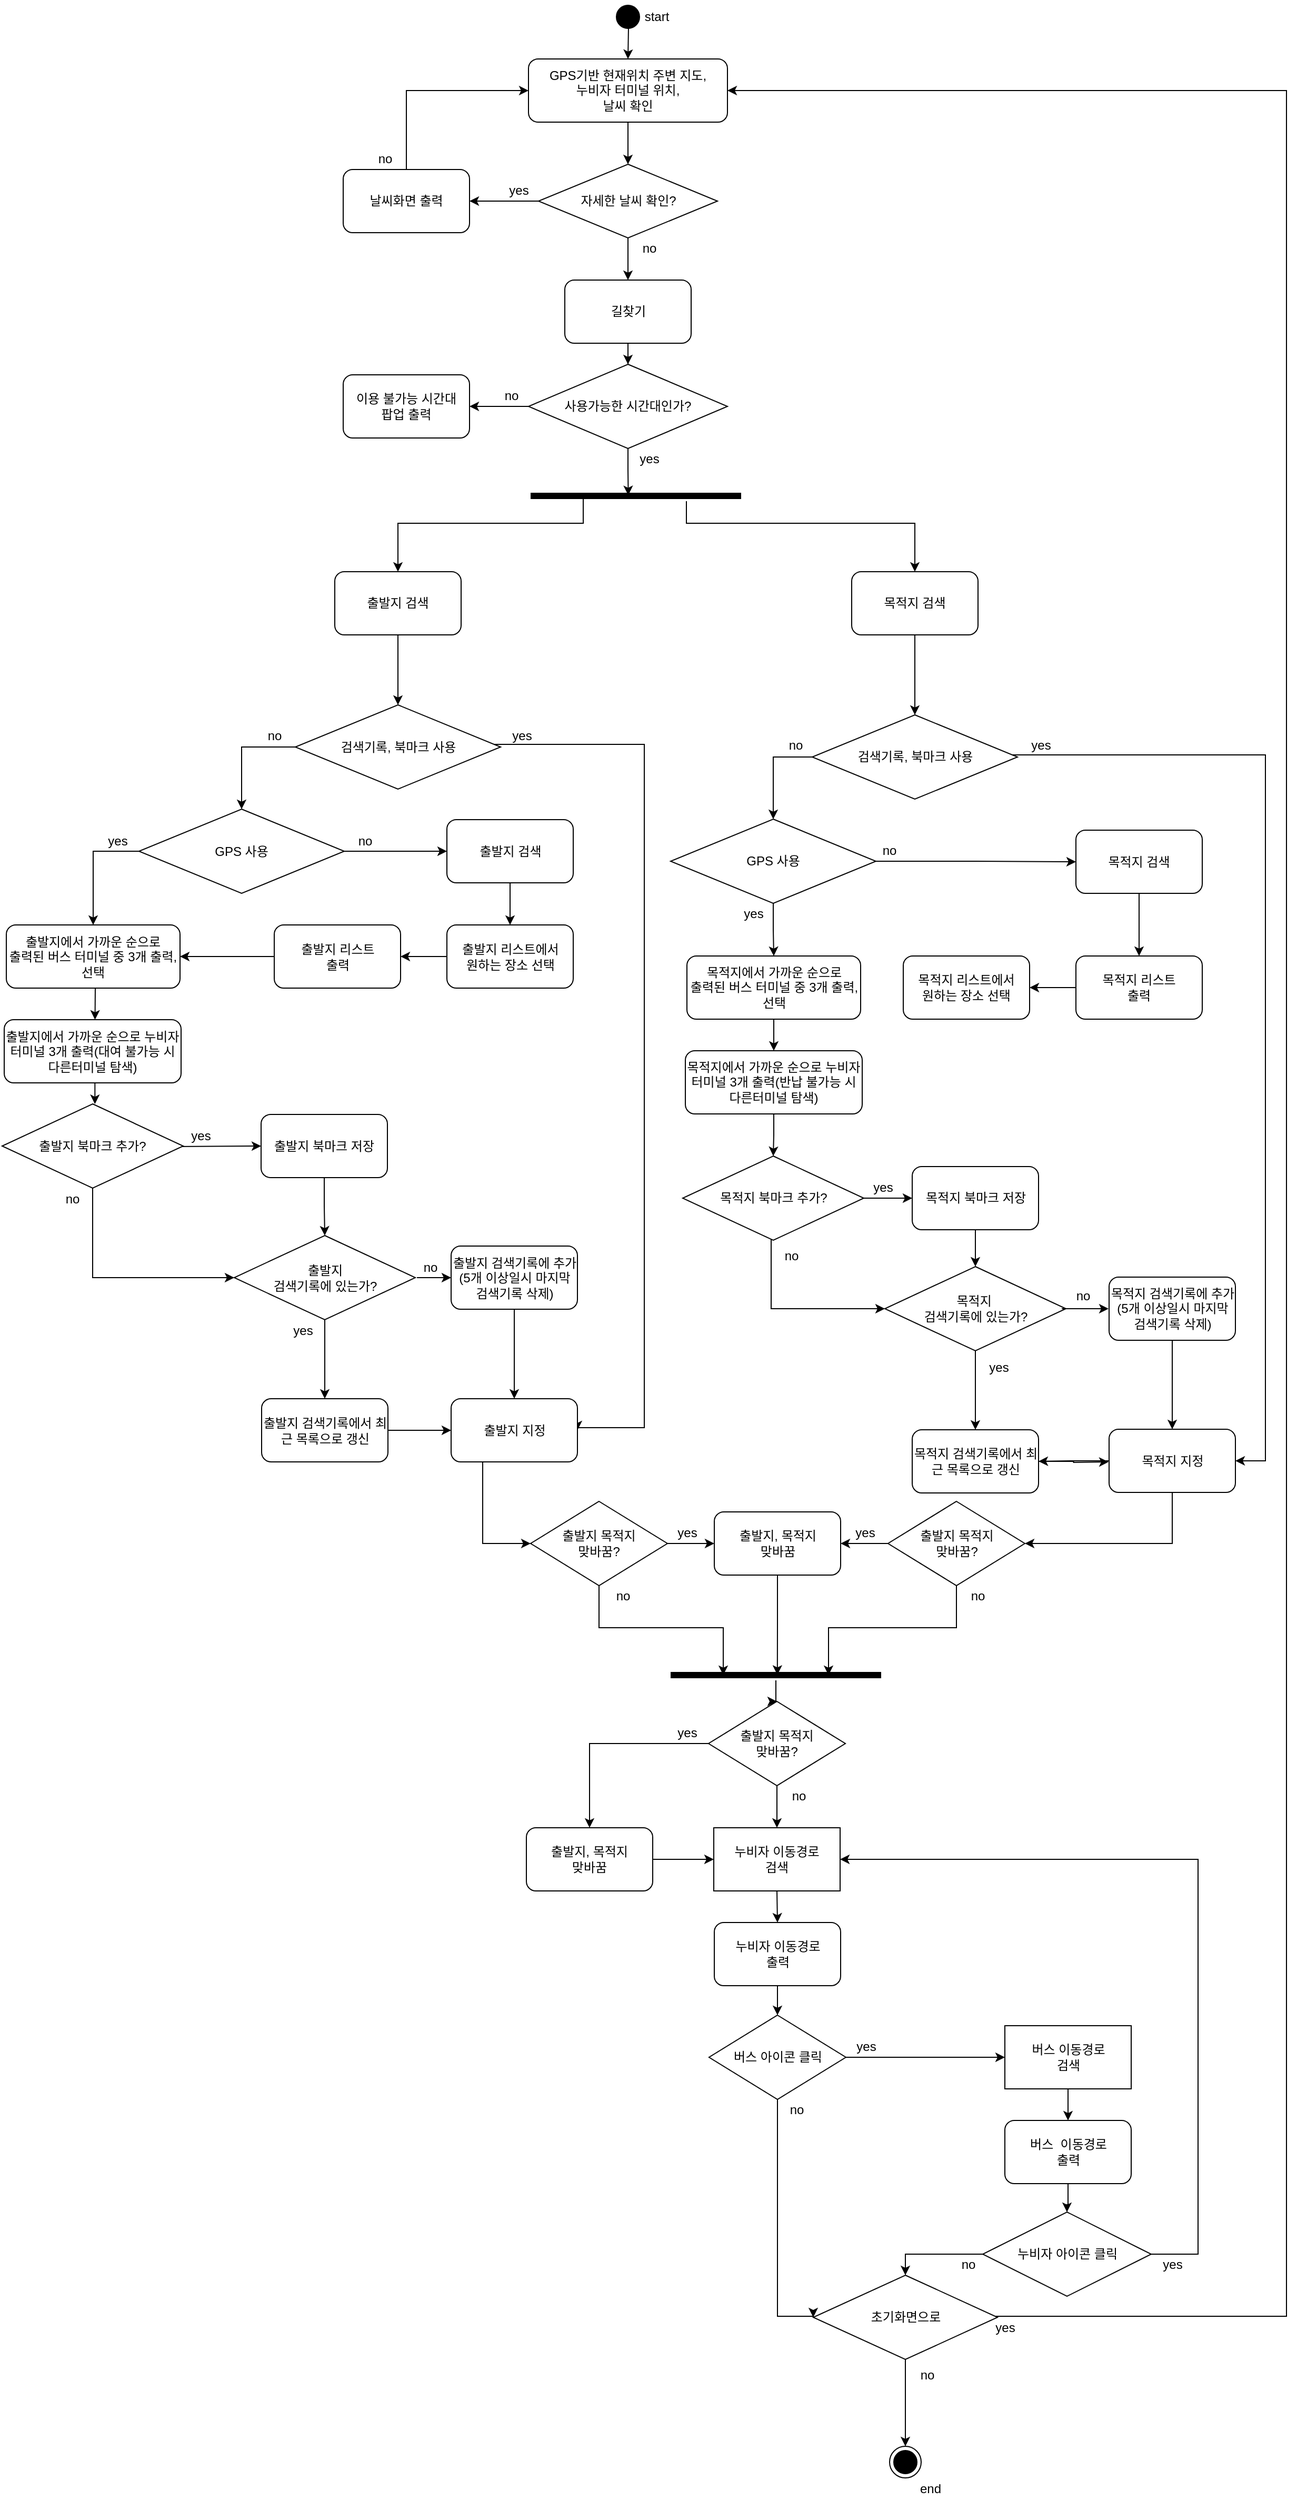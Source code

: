 <mxfile version="12.2.3" type="device" pages="1"><diagram id="voojfYDVaYr_QGPPQN8t" name="Page-1"><mxGraphModel dx="1173" dy="583" grid="1" gridSize="10" guides="1" tooltips="1" connect="1" arrows="1" fold="1" page="1" pageScale="1" pageWidth="827" pageHeight="1169" math="0" shadow="0"><root><mxCell id="0"/><mxCell id="1" parent="0"/><mxCell id="6uyjMavUp8ukSpGqGMeQ-25" style="edgeStyle=orthogonalEdgeStyle;rounded=0;orthogonalLoop=1;jettySize=auto;html=1;entryX=0.5;entryY=0;entryDx=0;entryDy=0;" parent="1" target="6uyjMavUp8ukSpGqGMeQ-9" edge="1"><mxGeometry relative="1" as="geometry"><mxPoint x="805" y="95" as="sourcePoint"/></mxGeometry></mxCell><mxCell id="6uyjMavUp8ukSpGqGMeQ-2" value="" style="ellipse;html=1;shape=startState;fillColor=#000000;strokeColor=#000000;" parent="1" vertex="1"><mxGeometry x="789.5" y="70" width="30" height="30" as="geometry"/></mxCell><mxCell id="6uyjMavUp8ukSpGqGMeQ-360" style="edgeStyle=orthogonalEdgeStyle;rounded=0;orthogonalLoop=1;jettySize=auto;html=1;entryX=0.5;entryY=0;entryDx=0;entryDy=0;strokeColor=#000000;" parent="1" source="6uyjMavUp8ukSpGqGMeQ-9" target="6uyjMavUp8ukSpGqGMeQ-359" edge="1"><mxGeometry relative="1" as="geometry"/></mxCell><mxCell id="6uyjMavUp8ukSpGqGMeQ-9" value="GPS기반 현재위치 주변 지도,&lt;br&gt;누비자 터미널 위치,&lt;br&gt;날씨 확인" style="rounded=1;whiteSpace=wrap;html=1;" parent="1" vertex="1"><mxGeometry x="710" y="125" width="189" height="60" as="geometry"/></mxCell><mxCell id="6uyjMavUp8ukSpGqGMeQ-273" style="edgeStyle=orthogonalEdgeStyle;rounded=0;orthogonalLoop=1;jettySize=auto;html=1;entryX=0.5;entryY=0;entryDx=0;entryDy=0;strokeColor=#000000;" parent="1" source="6uyjMavUp8ukSpGqGMeQ-11" target="6uyjMavUp8ukSpGqGMeQ-271" edge="1"><mxGeometry relative="1" as="geometry"/></mxCell><mxCell id="6uyjMavUp8ukSpGqGMeQ-11" value="길찾기" style="rounded=1;whiteSpace=wrap;html=1;" parent="1" vertex="1"><mxGeometry x="744.5" y="335" width="120" height="60" as="geometry"/></mxCell><mxCell id="6uyjMavUp8ukSpGqGMeQ-69" style="edgeStyle=orthogonalEdgeStyle;rounded=0;orthogonalLoop=1;jettySize=auto;html=1;exitX=0.25;exitY=0.5;exitDx=0;exitDy=0;exitPerimeter=0;entryX=0.5;entryY=0;entryDx=0;entryDy=0;strokeColor=#000000;" parent="1" source="6uyjMavUp8ukSpGqGMeQ-26" target="6uyjMavUp8ukSpGqGMeQ-30" edge="1"><mxGeometry relative="1" as="geometry"><mxPoint x="692" y="510" as="sourcePoint"/><Array as="points"><mxPoint x="762" y="566"/><mxPoint x="586" y="566"/></Array></mxGeometry></mxCell><mxCell id="lNRiD60QKRUH_Le9lWER-9" style="edgeStyle=orthogonalEdgeStyle;rounded=0;orthogonalLoop=1;jettySize=auto;html=1;entryX=0.5;entryY=0;entryDx=0;entryDy=0;" edge="1" parent="1" source="6uyjMavUp8ukSpGqGMeQ-26" target="6uyjMavUp8ukSpGqGMeQ-31"><mxGeometry relative="1" as="geometry"><Array as="points"><mxPoint x="860" y="566"/><mxPoint x="1077" y="566"/></Array></mxGeometry></mxCell><mxCell id="6uyjMavUp8ukSpGqGMeQ-26" value="" style="shape=line;html=1;strokeWidth=6;strokeColor=#000000;" parent="1" vertex="1"><mxGeometry x="712" y="535" width="200" height="10" as="geometry"/></mxCell><mxCell id="6uyjMavUp8ukSpGqGMeQ-58" style="edgeStyle=orthogonalEdgeStyle;rounded=0;orthogonalLoop=1;jettySize=auto;html=1;exitX=0.5;exitY=1;exitDx=0;exitDy=0;entryX=0.5;entryY=0;entryDx=0;entryDy=0;" parent="1" source="6uyjMavUp8ukSpGqGMeQ-30" target="6uyjMavUp8ukSpGqGMeQ-33" edge="1"><mxGeometry relative="1" as="geometry"/></mxCell><mxCell id="6uyjMavUp8ukSpGqGMeQ-30" value="출발지 검색" style="rounded=1;whiteSpace=wrap;html=1;" parent="1" vertex="1"><mxGeometry x="526" y="612" width="120" height="60" as="geometry"/></mxCell><mxCell id="6uyjMavUp8ukSpGqGMeQ-117" style="edgeStyle=orthogonalEdgeStyle;rounded=0;orthogonalLoop=1;jettySize=auto;html=1;entryX=0.5;entryY=0;entryDx=0;entryDy=0;strokeColor=#000000;" parent="1" source="6uyjMavUp8ukSpGqGMeQ-31" target="6uyjMavUp8ukSpGqGMeQ-116" edge="1"><mxGeometry relative="1" as="geometry"/></mxCell><mxCell id="6uyjMavUp8ukSpGqGMeQ-31" value="목적지 검색" style="rounded=1;whiteSpace=wrap;html=1;" parent="1" vertex="1"><mxGeometry x="1017" y="612" width="120" height="60" as="geometry"/></mxCell><mxCell id="6uyjMavUp8ukSpGqGMeQ-68" style="edgeStyle=orthogonalEdgeStyle;rounded=0;orthogonalLoop=1;jettySize=auto;html=1;exitX=0;exitY=0.5;exitDx=0;exitDy=0;entryX=0.5;entryY=0;entryDx=0;entryDy=0;strokeColor=#000000;" parent="1" source="6uyjMavUp8ukSpGqGMeQ-33" target="6uyjMavUp8ukSpGqGMeQ-35" edge="1"><mxGeometry relative="1" as="geometry"/></mxCell><mxCell id="6uyjMavUp8ukSpGqGMeQ-82" style="edgeStyle=orthogonalEdgeStyle;rounded=0;orthogonalLoop=1;jettySize=auto;html=1;entryX=1;entryY=0.5;entryDx=0;entryDy=0;strokeColor=#000000;" parent="1" source="6uyjMavUp8ukSpGqGMeQ-33" target="6uyjMavUp8ukSpGqGMeQ-79" edge="1"><mxGeometry relative="1" as="geometry"><Array as="points"><mxPoint x="820" y="776"/><mxPoint x="820" y="1425"/></Array></mxGeometry></mxCell><mxCell id="6uyjMavUp8ukSpGqGMeQ-33" value="검색기록, 북마크 사용" style="rhombus;whiteSpace=wrap;html=1;" parent="1" vertex="1"><mxGeometry x="488.5" y="738.5" width="195" height="80" as="geometry"/></mxCell><mxCell id="6uyjMavUp8ukSpGqGMeQ-67" style="edgeStyle=orthogonalEdgeStyle;rounded=0;orthogonalLoop=1;jettySize=auto;html=1;exitX=0;exitY=0.5;exitDx=0;exitDy=0;entryX=0.5;entryY=0;entryDx=0;entryDy=0;strokeColor=#000000;" parent="1" source="6uyjMavUp8ukSpGqGMeQ-35" edge="1" target="6uyjMavUp8ukSpGqGMeQ-43"><mxGeometry relative="1" as="geometry"><mxPoint x="130.667" y="947.667" as="targetPoint"/></mxGeometry></mxCell><mxCell id="lNRiD60QKRUH_Le9lWER-1" style="edgeStyle=orthogonalEdgeStyle;rounded=0;orthogonalLoop=1;jettySize=auto;html=1;entryX=0;entryY=0.5;entryDx=0;entryDy=0;" edge="1" parent="1" source="6uyjMavUp8ukSpGqGMeQ-35" target="6uyjMavUp8ukSpGqGMeQ-40"><mxGeometry relative="1" as="geometry"/></mxCell><mxCell id="6uyjMavUp8ukSpGqGMeQ-35" value="GPS 사용" style="rhombus;whiteSpace=wrap;html=1;" parent="1" vertex="1"><mxGeometry x="340" y="837.5" width="195" height="80" as="geometry"/></mxCell><mxCell id="6uyjMavUp8ukSpGqGMeQ-36" value="yes" style="text;html=1;strokeColor=none;fillColor=none;align=center;verticalAlign=middle;whiteSpace=wrap;rounded=0;" parent="1" vertex="1"><mxGeometry x="300" y="857.5" width="40" height="20" as="geometry"/></mxCell><mxCell id="6uyjMavUp8ukSpGqGMeQ-37" value="yes" style="text;html=1;strokeColor=none;fillColor=none;align=center;verticalAlign=middle;whiteSpace=wrap;rounded=0;" parent="1" vertex="1"><mxGeometry x="683.5" y="757.5" width="40" height="20" as="geometry"/></mxCell><mxCell id="6uyjMavUp8ukSpGqGMeQ-38" value="no" style="text;html=1;strokeColor=none;fillColor=none;align=center;verticalAlign=middle;whiteSpace=wrap;rounded=0;" parent="1" vertex="1"><mxGeometry x="448.5" y="757.5" width="40" height="20" as="geometry"/></mxCell><mxCell id="6uyjMavUp8ukSpGqGMeQ-39" value="no" style="text;html=1;strokeColor=none;fillColor=none;align=center;verticalAlign=middle;whiteSpace=wrap;rounded=0;" parent="1" vertex="1"><mxGeometry x="535" y="857.5" width="40" height="20" as="geometry"/></mxCell><mxCell id="lNRiD60QKRUH_Le9lWER-2" style="edgeStyle=orthogonalEdgeStyle;rounded=0;orthogonalLoop=1;jettySize=auto;html=1;entryX=0.5;entryY=0;entryDx=0;entryDy=0;" edge="1" parent="1" source="6uyjMavUp8ukSpGqGMeQ-40" target="OLbl4GY34blE0rH3LOxg-13"><mxGeometry relative="1" as="geometry"/></mxCell><mxCell id="6uyjMavUp8ukSpGqGMeQ-40" value="출발지 검색" style="rounded=1;whiteSpace=wrap;html=1;" parent="1" vertex="1"><mxGeometry x="632.5" y="847.5" width="120" height="60" as="geometry"/></mxCell><mxCell id="6uyjMavUp8ukSpGqGMeQ-43" value="출발지에서 가까운 순으로 &lt;br&gt;출력된 버스 터미널 중 3개 출력, 선택" style="rounded=1;whiteSpace=wrap;html=1;" parent="1" vertex="1"><mxGeometry x="214" y="947.5" width="165" height="60" as="geometry"/></mxCell><mxCell id="6uyjMavUp8ukSpGqGMeQ-254" style="edgeStyle=orthogonalEdgeStyle;rounded=0;orthogonalLoop=1;jettySize=auto;html=1;entryX=0.5;entryY=0;entryDx=0;entryDy=0;strokeColor=#000000;" parent="1" edge="1"><mxGeometry relative="1" as="geometry"><mxPoint x="298.167" y="1097.5" as="sourcePoint"/><mxPoint x="298.167" y="1117.667" as="targetPoint"/></mxGeometry></mxCell><mxCell id="6uyjMavUp8ukSpGqGMeQ-44" value="출발지에서 가까운 순으로 누비자 터미널 3개 출력(대여 불가능 시 다른터미널 탐색)" style="rounded=1;whiteSpace=wrap;html=1;" parent="1" vertex="1"><mxGeometry x="212" y="1037.5" width="168" height="60" as="geometry"/></mxCell><mxCell id="6uyjMavUp8ukSpGqGMeQ-75" style="edgeStyle=orthogonalEdgeStyle;rounded=0;orthogonalLoop=1;jettySize=auto;html=1;entryX=0.5;entryY=0;entryDx=0;entryDy=0;strokeColor=#000000;" parent="1" source="6uyjMavUp8ukSpGqGMeQ-45" target="6uyjMavUp8ukSpGqGMeQ-64" edge="1"><mxGeometry relative="1" as="geometry"/></mxCell><mxCell id="6uyjMavUp8ukSpGqGMeQ-45" value="출발지 &lt;br&gt;검색기록에 있는가?" style="rhombus;whiteSpace=wrap;html=1;" parent="1" vertex="1"><mxGeometry x="430.5" y="1242.5" width="172" height="80" as="geometry"/></mxCell><mxCell id="6uyjMavUp8ukSpGqGMeQ-81" style="edgeStyle=orthogonalEdgeStyle;rounded=0;orthogonalLoop=1;jettySize=auto;html=1;entryX=0.5;entryY=0;entryDx=0;entryDy=0;strokeColor=#000000;" parent="1" source="6uyjMavUp8ukSpGqGMeQ-47" target="6uyjMavUp8ukSpGqGMeQ-79" edge="1"><mxGeometry relative="1" as="geometry"/></mxCell><mxCell id="6uyjMavUp8ukSpGqGMeQ-47" value="출발지 검색기록에 추가(5개 이상일시 마지막 검색기록 삭제)" style="rounded=1;whiteSpace=wrap;html=1;" parent="1" vertex="1"><mxGeometry x="636.5" y="1252.5" width="120" height="60" as="geometry"/></mxCell><mxCell id="6uyjMavUp8ukSpGqGMeQ-48" value="" style="endArrow=classic;html=1;entryX=0;entryY=0.5;entryDx=0;entryDy=0;" parent="1" target="6uyjMavUp8ukSpGqGMeQ-47" edge="1"><mxGeometry width="50" height="50" relative="1" as="geometry"><mxPoint x="604" y="1282.5" as="sourcePoint"/><mxPoint x="334" y="1292.5" as="targetPoint"/></mxGeometry></mxCell><mxCell id="6uyjMavUp8ukSpGqGMeQ-49" value="no" style="text;html=1;strokeColor=none;fillColor=none;align=center;verticalAlign=middle;whiteSpace=wrap;rounded=0;" parent="1" vertex="1"><mxGeometry x="596.5" y="1262.5" width="40" height="20" as="geometry"/></mxCell><mxCell id="6uyjMavUp8ukSpGqGMeQ-50" value="" style="endArrow=classic;html=1;exitX=0.5;exitY=1;exitDx=0;exitDy=0;" parent="1" edge="1"><mxGeometry width="50" height="50" relative="1" as="geometry"><mxPoint x="298.5" y="1007.5" as="sourcePoint"/><mxPoint x="298.25" y="1037.5" as="targetPoint"/></mxGeometry></mxCell><mxCell id="6uyjMavUp8ukSpGqGMeQ-255" style="edgeStyle=orthogonalEdgeStyle;rounded=0;orthogonalLoop=1;jettySize=auto;html=1;entryX=0;entryY=0.5;entryDx=0;entryDy=0;strokeColor=#000000;" parent="1" target="6uyjMavUp8ukSpGqGMeQ-55" edge="1"><mxGeometry relative="1" as="geometry"><mxPoint x="216.142" y="1157.667" as="sourcePoint"/></mxGeometry></mxCell><mxCell id="lNRiD60QKRUH_Le9lWER-5" style="edgeStyle=orthogonalEdgeStyle;rounded=0;orthogonalLoop=1;jettySize=auto;html=1;entryX=0;entryY=0.5;entryDx=0;entryDy=0;" edge="1" parent="1" source="6uyjMavUp8ukSpGqGMeQ-52" target="6uyjMavUp8ukSpGqGMeQ-45"><mxGeometry relative="1" as="geometry"><Array as="points"><mxPoint x="296" y="1283"/></Array></mxGeometry></mxCell><mxCell id="6uyjMavUp8ukSpGqGMeQ-52" value="출발지 북마크 추가?" style="rhombus;whiteSpace=wrap;html=1;" parent="1" vertex="1"><mxGeometry x="210" y="1117.5" width="172" height="80" as="geometry"/></mxCell><mxCell id="6uyjMavUp8ukSpGqGMeQ-53" value="no" style="text;html=1;strokeColor=none;fillColor=none;align=center;verticalAlign=middle;whiteSpace=wrap;rounded=0;" parent="1" vertex="1"><mxGeometry x="256.5" y="1197.5" width="40" height="20" as="geometry"/></mxCell><mxCell id="6uyjMavUp8ukSpGqGMeQ-54" value="yes" style="text;html=1;strokeColor=none;fillColor=none;align=center;verticalAlign=middle;whiteSpace=wrap;rounded=0;" parent="1" vertex="1"><mxGeometry x="379" y="1137.5" width="40" height="20" as="geometry"/></mxCell><mxCell id="6uyjMavUp8ukSpGqGMeQ-257" style="edgeStyle=orthogonalEdgeStyle;rounded=0;orthogonalLoop=1;jettySize=auto;html=1;entryX=0.5;entryY=0;entryDx=0;entryDy=0;strokeColor=#000000;" parent="1" source="6uyjMavUp8ukSpGqGMeQ-55" target="6uyjMavUp8ukSpGqGMeQ-45" edge="1"><mxGeometry relative="1" as="geometry"/></mxCell><mxCell id="6uyjMavUp8ukSpGqGMeQ-55" value="출발지 북마크 저장" style="rounded=1;whiteSpace=wrap;html=1;" parent="1" vertex="1"><mxGeometry x="456" y="1127.5" width="120" height="60" as="geometry"/></mxCell><mxCell id="6uyjMavUp8ukSpGqGMeQ-80" style="edgeStyle=orthogonalEdgeStyle;rounded=0;orthogonalLoop=1;jettySize=auto;html=1;entryX=0;entryY=0.5;entryDx=0;entryDy=0;strokeColor=#000000;" parent="1" source="6uyjMavUp8ukSpGqGMeQ-64" target="6uyjMavUp8ukSpGqGMeQ-79" edge="1"><mxGeometry relative="1" as="geometry"/></mxCell><mxCell id="6uyjMavUp8ukSpGqGMeQ-64" value="출발지 검색기록에서 최근 목록으로 갱신" style="rounded=1;whiteSpace=wrap;html=1;" parent="1" vertex="1"><mxGeometry x="456.5" y="1397.5" width="120" height="60" as="geometry"/></mxCell><mxCell id="6uyjMavUp8ukSpGqGMeQ-315" style="edgeStyle=orthogonalEdgeStyle;rounded=0;orthogonalLoop=1;jettySize=auto;html=1;entryX=0;entryY=0.5;entryDx=0;entryDy=0;strokeColor=#000000;" parent="1" source="6uyjMavUp8ukSpGqGMeQ-79" target="6uyjMavUp8ukSpGqGMeQ-311" edge="1"><mxGeometry relative="1" as="geometry"><Array as="points"><mxPoint x="666.5" y="1534.5"/></Array></mxGeometry></mxCell><mxCell id="6uyjMavUp8ukSpGqGMeQ-79" value="출발지 지정" style="rounded=1;whiteSpace=wrap;html=1;strokeColor=#000000;" parent="1" vertex="1"><mxGeometry x="636.5" y="1397.5" width="120" height="60" as="geometry"/></mxCell><mxCell id="6uyjMavUp8ukSpGqGMeQ-150" style="edgeStyle=orthogonalEdgeStyle;rounded=0;orthogonalLoop=1;jettySize=auto;html=1;entryX=1;entryY=0.5;entryDx=0;entryDy=0;strokeColor=#000000;" parent="1" source="6uyjMavUp8ukSpGqGMeQ-116" target="6uyjMavUp8ukSpGqGMeQ-144" edge="1"><mxGeometry relative="1" as="geometry"><Array as="points"><mxPoint x="1410" y="786"/><mxPoint x="1410" y="1457"/></Array></mxGeometry></mxCell><mxCell id="6uyjMavUp8ukSpGqGMeQ-278" style="edgeStyle=orthogonalEdgeStyle;rounded=0;orthogonalLoop=1;jettySize=auto;html=1;entryX=0.5;entryY=0;entryDx=0;entryDy=0;strokeColor=#000000;" parent="1" target="6uyjMavUp8ukSpGqGMeQ-276" edge="1"><mxGeometry relative="1" as="geometry"><mxPoint x="982.5" y="788" as="sourcePoint"/><Array as="points"><mxPoint x="943" y="788"/></Array></mxGeometry></mxCell><mxCell id="6uyjMavUp8ukSpGqGMeQ-116" value="검색기록, 북마크 사용" style="rhombus;whiteSpace=wrap;html=1;" parent="1" vertex="1"><mxGeometry x="979.5" y="748" width="195" height="80" as="geometry"/></mxCell><mxCell id="6uyjMavUp8ukSpGqGMeQ-120" value="yes" style="text;html=1;strokeColor=none;fillColor=none;align=center;verticalAlign=middle;whiteSpace=wrap;rounded=0;" parent="1" vertex="1"><mxGeometry x="1177" y="767" width="40" height="20" as="geometry"/></mxCell><mxCell id="6uyjMavUp8ukSpGqGMeQ-121" value="no" style="text;html=1;strokeColor=none;fillColor=none;align=center;verticalAlign=middle;whiteSpace=wrap;rounded=0;" parent="1" vertex="1"><mxGeometry x="944" y="767" width="40" height="20" as="geometry"/></mxCell><mxCell id="lNRiD60QKRUH_Le9lWER-32" style="edgeStyle=orthogonalEdgeStyle;rounded=0;orthogonalLoop=1;jettySize=auto;html=1;entryX=0.5;entryY=0;entryDx=0;entryDy=0;" edge="1" parent="1" source="6uyjMavUp8ukSpGqGMeQ-122" target="OLbl4GY34blE0rH3LOxg-16"><mxGeometry relative="1" as="geometry"/></mxCell><mxCell id="6uyjMavUp8ukSpGqGMeQ-122" value="목적지 검색" style="rounded=1;whiteSpace=wrap;html=1;" parent="1" vertex="1"><mxGeometry x="1230" y="857.5" width="120" height="60" as="geometry"/></mxCell><mxCell id="6uyjMavUp8ukSpGqGMeQ-125" value="목적지에서 가까운 순으로 &lt;br&gt;출력된 버스 터미널 중 3개 출력, 선택" style="rounded=1;whiteSpace=wrap;html=1;" parent="1" vertex="1"><mxGeometry x="860.5" y="977" width="165" height="60" as="geometry"/></mxCell><mxCell id="6uyjMavUp8ukSpGqGMeQ-258" style="edgeStyle=orthogonalEdgeStyle;rounded=0;orthogonalLoop=1;jettySize=auto;html=1;strokeColor=#000000;" parent="1" source="6uyjMavUp8ukSpGqGMeQ-127" target="6uyjMavUp8ukSpGqGMeQ-136" edge="1"><mxGeometry relative="1" as="geometry"/></mxCell><mxCell id="6uyjMavUp8ukSpGqGMeQ-127" value="목적지에서 가까운 순으로 누비자 터미널 3개 출력(반납 불가능 시 다른터미널 탐색)" style="rounded=1;whiteSpace=wrap;html=1;" parent="1" vertex="1"><mxGeometry x="859" y="1067" width="168" height="60" as="geometry"/></mxCell><mxCell id="6uyjMavUp8ukSpGqGMeQ-128" style="edgeStyle=orthogonalEdgeStyle;rounded=0;orthogonalLoop=1;jettySize=auto;html=1;entryX=0.5;entryY=0;entryDx=0;entryDy=0;strokeColor=#000000;" parent="1" source="6uyjMavUp8ukSpGqGMeQ-129" target="6uyjMavUp8ukSpGqGMeQ-143" edge="1"><mxGeometry relative="1" as="geometry"/></mxCell><mxCell id="6uyjMavUp8ukSpGqGMeQ-129" value="목적지&amp;nbsp;&lt;br&gt;검색기록에 있는가?" style="rhombus;whiteSpace=wrap;html=1;" parent="1" vertex="1"><mxGeometry x="1048.5" y="1272" width="172" height="80" as="geometry"/></mxCell><mxCell id="6uyjMavUp8ukSpGqGMeQ-130" style="edgeStyle=orthogonalEdgeStyle;rounded=0;orthogonalLoop=1;jettySize=auto;html=1;entryX=0.5;entryY=0;entryDx=0;entryDy=0;strokeColor=#000000;" parent="1" source="6uyjMavUp8ukSpGqGMeQ-131" target="6uyjMavUp8ukSpGqGMeQ-144" edge="1"><mxGeometry relative="1" as="geometry"/></mxCell><mxCell id="6uyjMavUp8ukSpGqGMeQ-131" value="목적지 검색기록에 추가(5개 이상일시 마지막 검색기록 삭제)" style="rounded=1;whiteSpace=wrap;html=1;" parent="1" vertex="1"><mxGeometry x="1261.5" y="1282" width="120" height="60" as="geometry"/></mxCell><mxCell id="6uyjMavUp8ukSpGqGMeQ-132" value="" style="endArrow=classic;html=1;exitX=0.977;exitY=0.5;exitDx=0;exitDy=0;exitPerimeter=0;" parent="1" source="6uyjMavUp8ukSpGqGMeQ-129" edge="1"><mxGeometry width="50" height="50" relative="1" as="geometry"><mxPoint x="1278" y="1312" as="sourcePoint"/><mxPoint x="1261" y="1312" as="targetPoint"/></mxGeometry></mxCell><mxCell id="6uyjMavUp8ukSpGqGMeQ-133" value="no" style="text;html=1;strokeColor=none;fillColor=none;align=center;verticalAlign=middle;whiteSpace=wrap;rounded=0;" parent="1" vertex="1"><mxGeometry x="1217" y="1287" width="40" height="25" as="geometry"/></mxCell><mxCell id="6uyjMavUp8ukSpGqGMeQ-134" value="" style="endArrow=classic;html=1;exitX=0.5;exitY=1;exitDx=0;exitDy=0;" parent="1" source="6uyjMavUp8ukSpGqGMeQ-125" target="6uyjMavUp8ukSpGqGMeQ-127" edge="1"><mxGeometry width="50" height="50" relative="1" as="geometry"><mxPoint x="1071" y="1131" as="sourcePoint"/><mxPoint x="1121" y="1081" as="targetPoint"/></mxGeometry></mxCell><mxCell id="6uyjMavUp8ukSpGqGMeQ-261" style="edgeStyle=orthogonalEdgeStyle;rounded=0;orthogonalLoop=1;jettySize=auto;html=1;entryX=0;entryY=0.5;entryDx=0;entryDy=0;strokeColor=#000000;" parent="1" source="6uyjMavUp8ukSpGqGMeQ-136" target="6uyjMavUp8ukSpGqGMeQ-141" edge="1"><mxGeometry relative="1" as="geometry"/></mxCell><mxCell id="6uyjMavUp8ukSpGqGMeQ-262" style="edgeStyle=orthogonalEdgeStyle;rounded=0;orthogonalLoop=1;jettySize=auto;html=1;entryX=0;entryY=0.5;entryDx=0;entryDy=0;strokeColor=#000000;" parent="1" source="6uyjMavUp8ukSpGqGMeQ-136" target="6uyjMavUp8ukSpGqGMeQ-129" edge="1"><mxGeometry relative="1" as="geometry"><Array as="points"><mxPoint x="940.5" y="1312"/></Array></mxGeometry></mxCell><mxCell id="6uyjMavUp8ukSpGqGMeQ-136" value="목적지 북마크 추가?" style="rhombus;whiteSpace=wrap;html=1;" parent="1" vertex="1"><mxGeometry x="856.5" y="1167" width="172" height="80" as="geometry"/></mxCell><mxCell id="6uyjMavUp8ukSpGqGMeQ-138" value="yes" style="text;html=1;strokeColor=none;fillColor=none;align=center;verticalAlign=middle;whiteSpace=wrap;rounded=0;" parent="1" vertex="1"><mxGeometry x="1027" y="1187" width="40" height="20" as="geometry"/></mxCell><mxCell id="6uyjMavUp8ukSpGqGMeQ-263" style="edgeStyle=orthogonalEdgeStyle;rounded=0;orthogonalLoop=1;jettySize=auto;html=1;entryX=0.5;entryY=0;entryDx=0;entryDy=0;strokeColor=#000000;" parent="1" source="6uyjMavUp8ukSpGqGMeQ-141" target="6uyjMavUp8ukSpGqGMeQ-129" edge="1"><mxGeometry relative="1" as="geometry"/></mxCell><mxCell id="6uyjMavUp8ukSpGqGMeQ-141" value="목적지 북마크 저장" style="rounded=1;whiteSpace=wrap;html=1;" parent="1" vertex="1"><mxGeometry x="1074.5" y="1177" width="120" height="60" as="geometry"/></mxCell><mxCell id="6uyjMavUp8ukSpGqGMeQ-142" style="edgeStyle=orthogonalEdgeStyle;rounded=0;orthogonalLoop=1;jettySize=auto;html=1;entryX=0;entryY=0.5;entryDx=0;entryDy=0;strokeColor=#000000;" parent="1" source="6uyjMavUp8ukSpGqGMeQ-143" edge="1"><mxGeometry relative="1" as="geometry"><mxPoint x="1261" y="1457.5" as="targetPoint"/></mxGeometry></mxCell><mxCell id="6uyjMavUp8ukSpGqGMeQ-143" value="목적지 검색기록에서 최근 목록으로 갱신" style="rounded=1;whiteSpace=wrap;html=1;" parent="1" vertex="1"><mxGeometry x="1074.5" y="1427" width="120" height="60" as="geometry"/></mxCell><mxCell id="6uyjMavUp8ukSpGqGMeQ-317" style="edgeStyle=orthogonalEdgeStyle;rounded=0;orthogonalLoop=1;jettySize=auto;html=1;entryX=1;entryY=0.5;entryDx=0;entryDy=0;strokeColor=#000000;" parent="1" source="6uyjMavUp8ukSpGqGMeQ-144" target="6uyjMavUp8ukSpGqGMeQ-316" edge="1"><mxGeometry relative="1" as="geometry"><Array as="points"><mxPoint x="1322" y="1535"/></Array></mxGeometry></mxCell><mxCell id="lNRiD60QKRUH_Le9lWER-29" value="" style="edgeStyle=orthogonalEdgeStyle;rounded=0;orthogonalLoop=1;jettySize=auto;html=1;exitX=0;exitY=0.5;exitDx=0;exitDy=0;" edge="1" parent="1" source="6uyjMavUp8ukSpGqGMeQ-144" target="6uyjMavUp8ukSpGqGMeQ-143"><mxGeometry relative="1" as="geometry"/></mxCell><mxCell id="6uyjMavUp8ukSpGqGMeQ-144" value="목적지 지정" style="rounded=1;whiteSpace=wrap;html=1;strokeColor=#000000;" parent="1" vertex="1"><mxGeometry x="1261.5" y="1426.5" width="120" height="60" as="geometry"/></mxCell><mxCell id="6uyjMavUp8ukSpGqGMeQ-214" style="edgeStyle=orthogonalEdgeStyle;rounded=0;orthogonalLoop=1;jettySize=auto;html=1;entryX=0.5;entryY=0;entryDx=0;entryDy=0;strokeColor=#000000;exitX=0.5;exitY=1;exitDx=0;exitDy=0;" parent="1" source="6uyjMavUp8ukSpGqGMeQ-232" target="6uyjMavUp8ukSpGqGMeQ-191" edge="1"><mxGeometry relative="1" as="geometry"><mxPoint x="946.5" y="1695" as="sourcePoint"/><mxPoint x="946.333" y="1732.667" as="targetPoint"/></mxGeometry></mxCell><mxCell id="6uyjMavUp8ukSpGqGMeQ-339" style="edgeStyle=orthogonalEdgeStyle;rounded=0;orthogonalLoop=1;jettySize=auto;html=1;strokeColor=#000000;" parent="1" source="6uyjMavUp8ukSpGqGMeQ-153" target="6uyjMavUp8ukSpGqGMeQ-337" edge="1"><mxGeometry relative="1" as="geometry"/></mxCell><mxCell id="6uyjMavUp8ukSpGqGMeQ-153" value="" style="shape=line;html=1;strokeWidth=6;strokeColor=#000000;" parent="1" vertex="1"><mxGeometry x="845" y="1655" width="200" height="10" as="geometry"/></mxCell><mxCell id="6uyjMavUp8ukSpGqGMeQ-285" style="edgeStyle=orthogonalEdgeStyle;rounded=0;orthogonalLoop=1;jettySize=auto;html=1;entryX=0.5;entryY=0;entryDx=0;entryDy=0;strokeColor=#000000;" parent="1" source="6uyjMavUp8ukSpGqGMeQ-191" target="6uyjMavUp8ukSpGqGMeQ-224" edge="1"><mxGeometry relative="1" as="geometry"/></mxCell><mxCell id="6uyjMavUp8ukSpGqGMeQ-191" value="누비자 이동경로&lt;br&gt;출력" style="rounded=1;whiteSpace=wrap;html=1;" parent="1" vertex="1"><mxGeometry x="886.5" y="1895" width="120" height="60" as="geometry"/></mxCell><mxCell id="6uyjMavUp8ukSpGqGMeQ-286" style="edgeStyle=orthogonalEdgeStyle;rounded=0;orthogonalLoop=1;jettySize=auto;html=1;entryX=0.5;entryY=0;entryDx=0;entryDy=0;strokeColor=#000000;" parent="1" source="6uyjMavUp8ukSpGqGMeQ-198" target="6uyjMavUp8ukSpGqGMeQ-227" edge="1"><mxGeometry relative="1" as="geometry"/></mxCell><mxCell id="6uyjMavUp8ukSpGqGMeQ-198" value="버스&amp;nbsp; 이동경로&lt;br&gt;출력" style="rounded=1;whiteSpace=wrap;html=1;" parent="1" vertex="1"><mxGeometry x="1162.5" y="2083" width="120" height="60" as="geometry"/></mxCell><mxCell id="6uyjMavUp8ukSpGqGMeQ-236" style="edgeStyle=orthogonalEdgeStyle;rounded=0;orthogonalLoop=1;jettySize=auto;html=1;strokeColor=#000000;entryX=0;entryY=0.5;entryDx=0;entryDy=0;" parent="1" source="6uyjMavUp8ukSpGqGMeQ-224" target="6uyjMavUp8ukSpGqGMeQ-235" edge="1"><mxGeometry relative="1" as="geometry"><mxPoint x="1161.5" y="2023" as="targetPoint"/></mxGeometry></mxCell><mxCell id="6uyjMavUp8ukSpGqGMeQ-238" style="edgeStyle=orthogonalEdgeStyle;rounded=0;orthogonalLoop=1;jettySize=auto;html=1;strokeColor=#000000;entryX=0;entryY=0.5;entryDx=0;entryDy=0;" parent="1" source="6uyjMavUp8ukSpGqGMeQ-224" target="6uyjMavUp8ukSpGqGMeQ-240" edge="1"><mxGeometry relative="1" as="geometry"><mxPoint x="922.5" y="2445" as="targetPoint"/><Array as="points"><mxPoint x="946" y="2269"/></Array></mxGeometry></mxCell><mxCell id="6uyjMavUp8ukSpGqGMeQ-224" value="버스 아이콘 클릭" style="rhombus;whiteSpace=wrap;html=1;strokeColor=#000000;" parent="1" vertex="1"><mxGeometry x="881.5" y="1983" width="130" height="80" as="geometry"/></mxCell><mxCell id="6uyjMavUp8ukSpGqGMeQ-231" value="" style="edgeStyle=orthogonalEdgeStyle;rounded=0;orthogonalLoop=1;jettySize=auto;html=1;strokeColor=#000000;entryX=1;entryY=0.5;entryDx=0;entryDy=0;" parent="1" source="6uyjMavUp8ukSpGqGMeQ-227" target="6uyjMavUp8ukSpGqGMeQ-232" edge="1"><mxGeometry relative="1" as="geometry"><mxPoint x="1006" y="1855" as="targetPoint"/><Array as="points"><mxPoint x="1346" y="2210"/><mxPoint x="1346" y="1835"/></Array></mxGeometry></mxCell><mxCell id="OLbl4GY34blE0rH3LOxg-29" style="edgeStyle=orthogonalEdgeStyle;rounded=0;orthogonalLoop=1;jettySize=auto;html=1;entryX=0.5;entryY=0;entryDx=0;entryDy=0;exitX=0;exitY=0.5;exitDx=0;exitDy=0;" parent="1" source="6uyjMavUp8ukSpGqGMeQ-227" target="6uyjMavUp8ukSpGqGMeQ-240" edge="1"><mxGeometry relative="1" as="geometry"/></mxCell><mxCell id="6uyjMavUp8ukSpGqGMeQ-227" value="누비자 아이콘 클릭" style="rhombus;whiteSpace=wrap;html=1;strokeColor=#000000;" parent="1" vertex="1"><mxGeometry x="1141.5" y="2170" width="160" height="80" as="geometry"/></mxCell><mxCell id="6uyjMavUp8ukSpGqGMeQ-232" value="누비자 이동경로&lt;br&gt;검색" style="rounded=0;whiteSpace=wrap;html=1;strokeColor=#000000;" parent="1" vertex="1"><mxGeometry x="886" y="1805" width="120" height="60" as="geometry"/></mxCell><mxCell id="6uyjMavUp8ukSpGqGMeQ-237" style="edgeStyle=orthogonalEdgeStyle;rounded=0;orthogonalLoop=1;jettySize=auto;html=1;entryX=0.5;entryY=0;entryDx=0;entryDy=0;strokeColor=#000000;" parent="1" source="6uyjMavUp8ukSpGqGMeQ-235" target="6uyjMavUp8ukSpGqGMeQ-198" edge="1"><mxGeometry relative="1" as="geometry"><mxPoint x="1222.167" y="2097.667" as="targetPoint"/></mxGeometry></mxCell><mxCell id="6uyjMavUp8ukSpGqGMeQ-235" value="버스 이동경로&lt;br&gt;검색" style="rounded=0;whiteSpace=wrap;html=1;strokeColor=#000000;" parent="1" vertex="1"><mxGeometry x="1162.5" y="1993" width="120" height="60" as="geometry"/></mxCell><mxCell id="6uyjMavUp8ukSpGqGMeQ-242" style="edgeStyle=orthogonalEdgeStyle;rounded=0;orthogonalLoop=1;jettySize=auto;html=1;strokeColor=#000000;entryX=1;entryY=0.5;entryDx=0;entryDy=0;" parent="1" source="6uyjMavUp8ukSpGqGMeQ-240" target="6uyjMavUp8ukSpGqGMeQ-9" edge="1"><mxGeometry relative="1" as="geometry"><mxPoint x="1560" y="311" as="targetPoint"/><Array as="points"><mxPoint x="1430" y="2269"/><mxPoint x="1430" y="155"/></Array></mxGeometry></mxCell><mxCell id="6uyjMavUp8ukSpGqGMeQ-243" style="edgeStyle=orthogonalEdgeStyle;rounded=0;orthogonalLoop=1;jettySize=auto;html=1;strokeColor=#000000;entryX=0.5;entryY=0;entryDx=0;entryDy=0;" parent="1" source="6uyjMavUp8ukSpGqGMeQ-240" target="6uyjMavUp8ukSpGqGMeQ-244" edge="1"><mxGeometry relative="1" as="geometry"><mxPoint x="1034" y="2611" as="targetPoint"/></mxGeometry></mxCell><mxCell id="6uyjMavUp8ukSpGqGMeQ-240" value="초기화면으로" style="rhombus;whiteSpace=wrap;html=1;strokeColor=#000000;" parent="1" vertex="1"><mxGeometry x="980.5" y="2230" width="175" height="80" as="geometry"/></mxCell><mxCell id="6uyjMavUp8ukSpGqGMeQ-244" value="" style="ellipse;html=1;shape=endState;fillColor=#000000;strokeColor=#000000;" parent="1" vertex="1"><mxGeometry x="1053" y="2392.5" width="30" height="30" as="geometry"/></mxCell><mxCell id="6uyjMavUp8ukSpGqGMeQ-247" value="yes" style="text;html=1;strokeColor=none;fillColor=none;align=center;verticalAlign=middle;whiteSpace=wrap;rounded=0;" parent="1" vertex="1"><mxGeometry x="1301.5" y="2210" width="40" height="20" as="geometry"/></mxCell><mxCell id="6uyjMavUp8ukSpGqGMeQ-248" value="yes" style="text;html=1;strokeColor=none;fillColor=none;align=center;verticalAlign=middle;whiteSpace=wrap;rounded=0;" parent="1" vertex="1"><mxGeometry x="1142.5" y="2270" width="40" height="20" as="geometry"/></mxCell><mxCell id="6uyjMavUp8ukSpGqGMeQ-249" value="yes" style="text;html=1;strokeColor=none;fillColor=none;align=center;verticalAlign=middle;whiteSpace=wrap;rounded=0;" parent="1" vertex="1"><mxGeometry x="1011" y="2003" width="40" height="20" as="geometry"/></mxCell><mxCell id="6uyjMavUp8ukSpGqGMeQ-250" value="no" style="text;html=1;strokeColor=none;fillColor=none;align=center;verticalAlign=middle;whiteSpace=wrap;rounded=0;" parent="1" vertex="1"><mxGeometry x="1069" y="2315" width="40" height="20" as="geometry"/></mxCell><mxCell id="6uyjMavUp8ukSpGqGMeQ-251" value="no" style="text;html=1;strokeColor=none;fillColor=none;align=center;verticalAlign=middle;whiteSpace=wrap;rounded=0;" parent="1" vertex="1"><mxGeometry x="945" y="2063" width="40" height="20" as="geometry"/></mxCell><mxCell id="6uyjMavUp8ukSpGqGMeQ-274" style="edgeStyle=orthogonalEdgeStyle;rounded=0;orthogonalLoop=1;jettySize=auto;html=1;entryX=0.464;entryY=0.433;entryDx=0;entryDy=0;entryPerimeter=0;strokeColor=#000000;" parent="1" source="6uyjMavUp8ukSpGqGMeQ-271" target="6uyjMavUp8ukSpGqGMeQ-26" edge="1"><mxGeometry relative="1" as="geometry"/></mxCell><mxCell id="6uyjMavUp8ukSpGqGMeQ-308" value="" style="edgeStyle=orthogonalEdgeStyle;rounded=0;orthogonalLoop=1;jettySize=auto;html=1;strokeColor=#000000;" parent="1" source="6uyjMavUp8ukSpGqGMeQ-271" target="6uyjMavUp8ukSpGqGMeQ-288" edge="1"><mxGeometry relative="1" as="geometry"/></mxCell><mxCell id="6uyjMavUp8ukSpGqGMeQ-271" value="사용가능한 시간대인가?" style="rhombus;whiteSpace=wrap;html=1;" parent="1" vertex="1"><mxGeometry x="710" y="415" width="189" height="80" as="geometry"/></mxCell><mxCell id="6uyjMavUp8ukSpGqGMeQ-277" style="edgeStyle=orthogonalEdgeStyle;rounded=0;orthogonalLoop=1;jettySize=auto;html=1;entryX=0.5;entryY=0;entryDx=0;entryDy=0;strokeColor=#000000;" parent="1" source="6uyjMavUp8ukSpGqGMeQ-276" target="6uyjMavUp8ukSpGqGMeQ-125" edge="1"><mxGeometry relative="1" as="geometry"/></mxCell><mxCell id="lNRiD60QKRUH_Le9lWER-7" style="edgeStyle=orthogonalEdgeStyle;rounded=0;orthogonalLoop=1;jettySize=auto;html=1;entryX=0;entryY=0.5;entryDx=0;entryDy=0;" edge="1" parent="1" source="6uyjMavUp8ukSpGqGMeQ-276" target="6uyjMavUp8ukSpGqGMeQ-122"><mxGeometry relative="1" as="geometry"><mxPoint x="1213.5" y="887" as="targetPoint"/></mxGeometry></mxCell><mxCell id="6uyjMavUp8ukSpGqGMeQ-276" value="GPS 사용" style="rhombus;whiteSpace=wrap;html=1;" parent="1" vertex="1"><mxGeometry x="845" y="847" width="195" height="80" as="geometry"/></mxCell><mxCell id="6uyjMavUp8ukSpGqGMeQ-279" value="no" style="text;html=1;strokeColor=none;fillColor=none;align=center;verticalAlign=middle;whiteSpace=wrap;rounded=0;" parent="1" vertex="1"><mxGeometry x="1032.5" y="867" width="40" height="20" as="geometry"/></mxCell><mxCell id="6uyjMavUp8ukSpGqGMeQ-284" value="yes" style="text;html=1;strokeColor=none;fillColor=none;align=center;verticalAlign=middle;whiteSpace=wrap;rounded=0;" parent="1" vertex="1"><mxGeometry x="804.5" y="495" width="40" height="20" as="geometry"/></mxCell><mxCell id="6uyjMavUp8ukSpGqGMeQ-288" value="이용 불가능 시간대&lt;br&gt;팝업 출력" style="rounded=1;whiteSpace=wrap;html=1;" parent="1" vertex="1"><mxGeometry x="534" y="425" width="120" height="60" as="geometry"/></mxCell><mxCell id="6uyjMavUp8ukSpGqGMeQ-293" value="yes" style="text;html=1;strokeColor=none;fillColor=none;align=center;verticalAlign=middle;whiteSpace=wrap;rounded=0;" parent="1" vertex="1"><mxGeometry x="904" y="927" width="40" height="20" as="geometry"/></mxCell><mxCell id="6uyjMavUp8ukSpGqGMeQ-296" value="no" style="text;html=1;strokeColor=none;fillColor=none;align=center;verticalAlign=middle;whiteSpace=wrap;rounded=0;" parent="1" vertex="1"><mxGeometry x="674" y="435" width="40" height="20" as="geometry"/></mxCell><mxCell id="lNRiD60QKRUH_Le9lWER-11" style="edgeStyle=orthogonalEdgeStyle;rounded=0;orthogonalLoop=1;jettySize=auto;html=1;entryX=0.25;entryY=0.5;entryDx=0;entryDy=0;entryPerimeter=0;exitX=0.5;exitY=1;exitDx=0;exitDy=0;" edge="1" parent="1" source="6uyjMavUp8ukSpGqGMeQ-311" target="6uyjMavUp8ukSpGqGMeQ-153"><mxGeometry relative="1" as="geometry"><Array as="points"><mxPoint x="777" y="1615"/><mxPoint x="895" y="1615"/></Array></mxGeometry></mxCell><mxCell id="lNRiD60QKRUH_Le9lWER-22" style="edgeStyle=orthogonalEdgeStyle;rounded=0;orthogonalLoop=1;jettySize=auto;html=1;entryX=0;entryY=0.5;entryDx=0;entryDy=0;" edge="1" parent="1" source="6uyjMavUp8ukSpGqGMeQ-311" target="6uyjMavUp8ukSpGqGMeQ-340"><mxGeometry relative="1" as="geometry"/></mxCell><mxCell id="6uyjMavUp8ukSpGqGMeQ-311" value="출발지 목적지&lt;br&gt;맞바꿈?" style="rhombus;whiteSpace=wrap;html=1;strokeColor=#000000;" parent="1" vertex="1"><mxGeometry x="712" y="1495" width="130" height="80" as="geometry"/></mxCell><mxCell id="lNRiD60QKRUH_Le9lWER-15" style="edgeStyle=orthogonalEdgeStyle;rounded=0;orthogonalLoop=1;jettySize=auto;html=1;entryX=0.75;entryY=0.5;entryDx=0;entryDy=0;entryPerimeter=0;exitX=0.5;exitY=1;exitDx=0;exitDy=0;" edge="1" parent="1" source="6uyjMavUp8ukSpGqGMeQ-316" target="6uyjMavUp8ukSpGqGMeQ-153"><mxGeometry relative="1" as="geometry"><Array as="points"><mxPoint x="1117" y="1615"/><mxPoint x="995" y="1615"/></Array></mxGeometry></mxCell><mxCell id="lNRiD60QKRUH_Le9lWER-21" style="edgeStyle=orthogonalEdgeStyle;rounded=0;orthogonalLoop=1;jettySize=auto;html=1;entryX=1;entryY=0.5;entryDx=0;entryDy=0;" edge="1" parent="1" source="6uyjMavUp8ukSpGqGMeQ-316" target="6uyjMavUp8ukSpGqGMeQ-340"><mxGeometry relative="1" as="geometry"/></mxCell><mxCell id="6uyjMavUp8ukSpGqGMeQ-316" value="출발지 목적지&lt;br&gt;맞바꿈?" style="rhombus;whiteSpace=wrap;html=1;strokeColor=#000000;" parent="1" vertex="1"><mxGeometry x="1051.5" y="1495" width="130" height="80" as="geometry"/></mxCell><mxCell id="6uyjMavUp8ukSpGqGMeQ-318" value="no" style="text;html=1;strokeColor=none;fillColor=none;align=center;verticalAlign=middle;whiteSpace=wrap;rounded=0;" parent="1" vertex="1"><mxGeometry x="1116.5" y="1575" width="40" height="20" as="geometry"/></mxCell><mxCell id="6uyjMavUp8ukSpGqGMeQ-319" value="no" style="text;html=1;strokeColor=none;fillColor=none;align=center;verticalAlign=middle;whiteSpace=wrap;rounded=0;" parent="1" vertex="1"><mxGeometry x="779.5" y="1575" width="40" height="20" as="geometry"/></mxCell><mxCell id="6uyjMavUp8ukSpGqGMeQ-350" style="edgeStyle=orthogonalEdgeStyle;rounded=0;orthogonalLoop=1;jettySize=auto;html=1;entryX=0.5;entryY=0;entryDx=0;entryDy=0;strokeColor=#000000;" parent="1" source="6uyjMavUp8ukSpGqGMeQ-337" target="6uyjMavUp8ukSpGqGMeQ-232" edge="1"><mxGeometry relative="1" as="geometry"/></mxCell><mxCell id="6uyjMavUp8ukSpGqGMeQ-352" style="edgeStyle=orthogonalEdgeStyle;rounded=0;orthogonalLoop=1;jettySize=auto;html=1;entryX=0.5;entryY=0;entryDx=0;entryDy=0;strokeColor=#000000;" parent="1" source="6uyjMavUp8ukSpGqGMeQ-337" target="6uyjMavUp8ukSpGqGMeQ-351" edge="1"><mxGeometry relative="1" as="geometry"/></mxCell><mxCell id="6uyjMavUp8ukSpGqGMeQ-337" value="출발지 목적지&lt;br&gt;맞바꿈?" style="rhombus;whiteSpace=wrap;html=1;strokeColor=#000000;" parent="1" vertex="1"><mxGeometry x="881" y="1685" width="130" height="80" as="geometry"/></mxCell><mxCell id="lNRiD60QKRUH_Le9lWER-14" style="edgeStyle=orthogonalEdgeStyle;rounded=0;orthogonalLoop=1;jettySize=auto;html=1;entryX=0.507;entryY=0.471;entryDx=0;entryDy=0;entryPerimeter=0;" edge="1" parent="1" source="6uyjMavUp8ukSpGqGMeQ-340" target="6uyjMavUp8ukSpGqGMeQ-153"><mxGeometry relative="1" as="geometry"/></mxCell><mxCell id="6uyjMavUp8ukSpGqGMeQ-340" value="출발지, 목적지&lt;br&gt;맞바꿈" style="rounded=1;whiteSpace=wrap;html=1;strokeColor=#000000;" parent="1" vertex="1"><mxGeometry x="886.5" y="1505" width="120" height="60" as="geometry"/></mxCell><mxCell id="6uyjMavUp8ukSpGqGMeQ-348" value="yes" style="text;html=1;strokeColor=none;fillColor=none;align=center;verticalAlign=middle;whiteSpace=wrap;rounded=0;" parent="1" vertex="1"><mxGeometry x="840.5" y="1515" width="40" height="20" as="geometry"/></mxCell><mxCell id="6uyjMavUp8ukSpGqGMeQ-349" value="yes" style="text;html=1;strokeColor=none;fillColor=none;align=center;verticalAlign=middle;whiteSpace=wrap;rounded=0;" parent="1" vertex="1"><mxGeometry x="1010" y="1515" width="40" height="20" as="geometry"/></mxCell><mxCell id="6uyjMavUp8ukSpGqGMeQ-353" style="edgeStyle=orthogonalEdgeStyle;rounded=0;orthogonalLoop=1;jettySize=auto;html=1;entryX=0;entryY=0.5;entryDx=0;entryDy=0;strokeColor=#000000;" parent="1" source="6uyjMavUp8ukSpGqGMeQ-351" target="6uyjMavUp8ukSpGqGMeQ-232" edge="1"><mxGeometry relative="1" as="geometry"/></mxCell><mxCell id="6uyjMavUp8ukSpGqGMeQ-351" value="출발지, 목적지&lt;br&gt;맞바꿈" style="rounded=1;whiteSpace=wrap;html=1;strokeColor=#000000;" parent="1" vertex="1"><mxGeometry x="708" y="1805" width="120" height="60" as="geometry"/></mxCell><mxCell id="6uyjMavUp8ukSpGqGMeQ-362" style="edgeStyle=orthogonalEdgeStyle;rounded=0;orthogonalLoop=1;jettySize=auto;html=1;strokeColor=#000000;" parent="1" source="6uyjMavUp8ukSpGqGMeQ-359" target="6uyjMavUp8ukSpGqGMeQ-11" edge="1"><mxGeometry relative="1" as="geometry"/></mxCell><mxCell id="6uyjMavUp8ukSpGqGMeQ-368" style="edgeStyle=orthogonalEdgeStyle;rounded=0;orthogonalLoop=1;jettySize=auto;html=1;entryX=1;entryY=0.5;entryDx=0;entryDy=0;strokeColor=#000000;" parent="1" source="6uyjMavUp8ukSpGqGMeQ-359" target="6uyjMavUp8ukSpGqGMeQ-367" edge="1"><mxGeometry relative="1" as="geometry"/></mxCell><mxCell id="6uyjMavUp8ukSpGqGMeQ-359" value="자세한 날씨 확인?" style="rhombus;whiteSpace=wrap;html=1;" parent="1" vertex="1"><mxGeometry x="719.5" y="225" width="170" height="70" as="geometry"/></mxCell><mxCell id="6uyjMavUp8ukSpGqGMeQ-363" value="no" style="text;html=1;strokeColor=none;fillColor=none;align=center;verticalAlign=middle;whiteSpace=wrap;rounded=0;" parent="1" vertex="1"><mxGeometry x="804.5" y="295" width="40" height="20" as="geometry"/></mxCell><mxCell id="6uyjMavUp8ukSpGqGMeQ-365" value="yes" style="text;html=1;strokeColor=none;fillColor=none;align=center;verticalAlign=middle;whiteSpace=wrap;rounded=0;" parent="1" vertex="1"><mxGeometry x="681" y="240" width="40" height="20" as="geometry"/></mxCell><mxCell id="6uyjMavUp8ukSpGqGMeQ-369" style="edgeStyle=orthogonalEdgeStyle;rounded=0;orthogonalLoop=1;jettySize=auto;html=1;entryX=0;entryY=0.5;entryDx=0;entryDy=0;strokeColor=#000000;" parent="1" source="6uyjMavUp8ukSpGqGMeQ-367" target="6uyjMavUp8ukSpGqGMeQ-9" edge="1"><mxGeometry relative="1" as="geometry"><Array as="points"><mxPoint x="594" y="155"/></Array></mxGeometry></mxCell><mxCell id="6uyjMavUp8ukSpGqGMeQ-367" value="날씨화면 출력" style="rounded=1;whiteSpace=wrap;html=1;" parent="1" vertex="1"><mxGeometry x="534" y="230" width="120" height="60" as="geometry"/></mxCell><mxCell id="6uyjMavUp8ukSpGqGMeQ-370" value="no" style="text;html=1;strokeColor=none;fillColor=none;align=center;verticalAlign=middle;whiteSpace=wrap;rounded=0;" parent="1" vertex="1"><mxGeometry x="554" y="210" width="40" height="20" as="geometry"/></mxCell><mxCell id="6uyjMavUp8ukSpGqGMeQ-371" value="start" style="text;html=1;strokeColor=none;fillColor=none;align=center;verticalAlign=middle;whiteSpace=wrap;rounded=0;" parent="1" vertex="1"><mxGeometry x="812" y="75" width="40" height="20" as="geometry"/></mxCell><mxCell id="6uyjMavUp8ukSpGqGMeQ-372" value="end" style="text;html=1;strokeColor=none;fillColor=none;align=center;verticalAlign=middle;whiteSpace=wrap;rounded=0;" parent="1" vertex="1"><mxGeometry x="1072" y="2422.5" width="40" height="20" as="geometry"/></mxCell><mxCell id="lNRiD60QKRUH_Le9lWER-4" style="edgeStyle=orthogonalEdgeStyle;rounded=0;orthogonalLoop=1;jettySize=auto;html=1;entryX=1;entryY=0.5;entryDx=0;entryDy=0;" edge="1" parent="1" source="OLbl4GY34blE0rH3LOxg-3" target="6uyjMavUp8ukSpGqGMeQ-43"><mxGeometry relative="1" as="geometry"/></mxCell><mxCell id="OLbl4GY34blE0rH3LOxg-3" value="출발지 리스트&lt;br&gt;출력" style="rounded=1;whiteSpace=wrap;html=1;" parent="1" vertex="1"><mxGeometry x="468.5" y="947.5" width="120" height="60" as="geometry"/></mxCell><mxCell id="OLbl4GY34blE0rH3LOxg-12" value="no" style="text;html=1;strokeColor=none;fillColor=none;align=center;verticalAlign=middle;whiteSpace=wrap;rounded=0;" parent="1" vertex="1"><mxGeometry x="939.5" y="1252" width="40" height="20" as="geometry"/></mxCell><mxCell id="lNRiD60QKRUH_Le9lWER-3" style="edgeStyle=orthogonalEdgeStyle;rounded=0;orthogonalLoop=1;jettySize=auto;html=1;entryX=1;entryY=0.5;entryDx=0;entryDy=0;" edge="1" parent="1" source="OLbl4GY34blE0rH3LOxg-13" target="OLbl4GY34blE0rH3LOxg-3"><mxGeometry relative="1" as="geometry"><mxPoint x="602.5" y="977.5" as="targetPoint"/></mxGeometry></mxCell><mxCell id="OLbl4GY34blE0rH3LOxg-13" value="출발지 리스트에서&lt;br&gt;원하는 장소 선택" style="rounded=1;whiteSpace=wrap;html=1;" parent="1" vertex="1"><mxGeometry x="632.5" y="947.5" width="120" height="60" as="geometry"/></mxCell><mxCell id="lNRiD60QKRUH_Le9lWER-31" style="edgeStyle=orthogonalEdgeStyle;rounded=0;orthogonalLoop=1;jettySize=auto;html=1;entryX=1;entryY=0.5;entryDx=0;entryDy=0;" edge="1" parent="1" source="OLbl4GY34blE0rH3LOxg-16" target="OLbl4GY34blE0rH3LOxg-18"><mxGeometry relative="1" as="geometry"/></mxCell><mxCell id="OLbl4GY34blE0rH3LOxg-16" value="목적지 리스트&lt;br&gt;출력" style="rounded=1;whiteSpace=wrap;html=1;" parent="1" vertex="1"><mxGeometry x="1230" y="977" width="120" height="60" as="geometry"/></mxCell><mxCell id="OLbl4GY34blE0rH3LOxg-18" value="목적지 리스트에서&lt;br&gt;원하는 장소 선택" style="rounded=1;whiteSpace=wrap;html=1;" parent="1" vertex="1"><mxGeometry x="1066" y="977" width="120" height="60" as="geometry"/></mxCell><mxCell id="OLbl4GY34blE0rH3LOxg-20" value="yes" style="text;html=1;strokeColor=none;fillColor=none;align=center;verticalAlign=middle;whiteSpace=wrap;rounded=0;" parent="1" vertex="1"><mxGeometry x="1137" y="1357.5" width="40" height="20" as="geometry"/></mxCell><mxCell id="OLbl4GY34blE0rH3LOxg-26" value="yes" style="text;html=1;strokeColor=none;fillColor=none;align=center;verticalAlign=middle;whiteSpace=wrap;rounded=0;" parent="1" vertex="1"><mxGeometry x="476" y="1322.5" width="40" height="20" as="geometry"/></mxCell><mxCell id="OLbl4GY34blE0rH3LOxg-27" value="yes" style="text;html=1;strokeColor=none;fillColor=none;align=center;verticalAlign=middle;whiteSpace=wrap;rounded=0;" parent="1" vertex="1"><mxGeometry x="840.5" y="1705" width="40" height="20" as="geometry"/></mxCell><mxCell id="OLbl4GY34blE0rH3LOxg-28" value="no" style="text;html=1;strokeColor=none;fillColor=none;align=center;verticalAlign=middle;whiteSpace=wrap;rounded=0;" parent="1" vertex="1"><mxGeometry x="946.5" y="1765" width="40" height="20" as="geometry"/></mxCell><mxCell id="OLbl4GY34blE0rH3LOxg-30" value="no" style="text;html=1;strokeColor=none;fillColor=none;align=center;verticalAlign=middle;whiteSpace=wrap;rounded=0;" parent="1" vertex="1"><mxGeometry x="1108" y="2210" width="40" height="20" as="geometry"/></mxCell></root></mxGraphModel></diagram></mxfile>